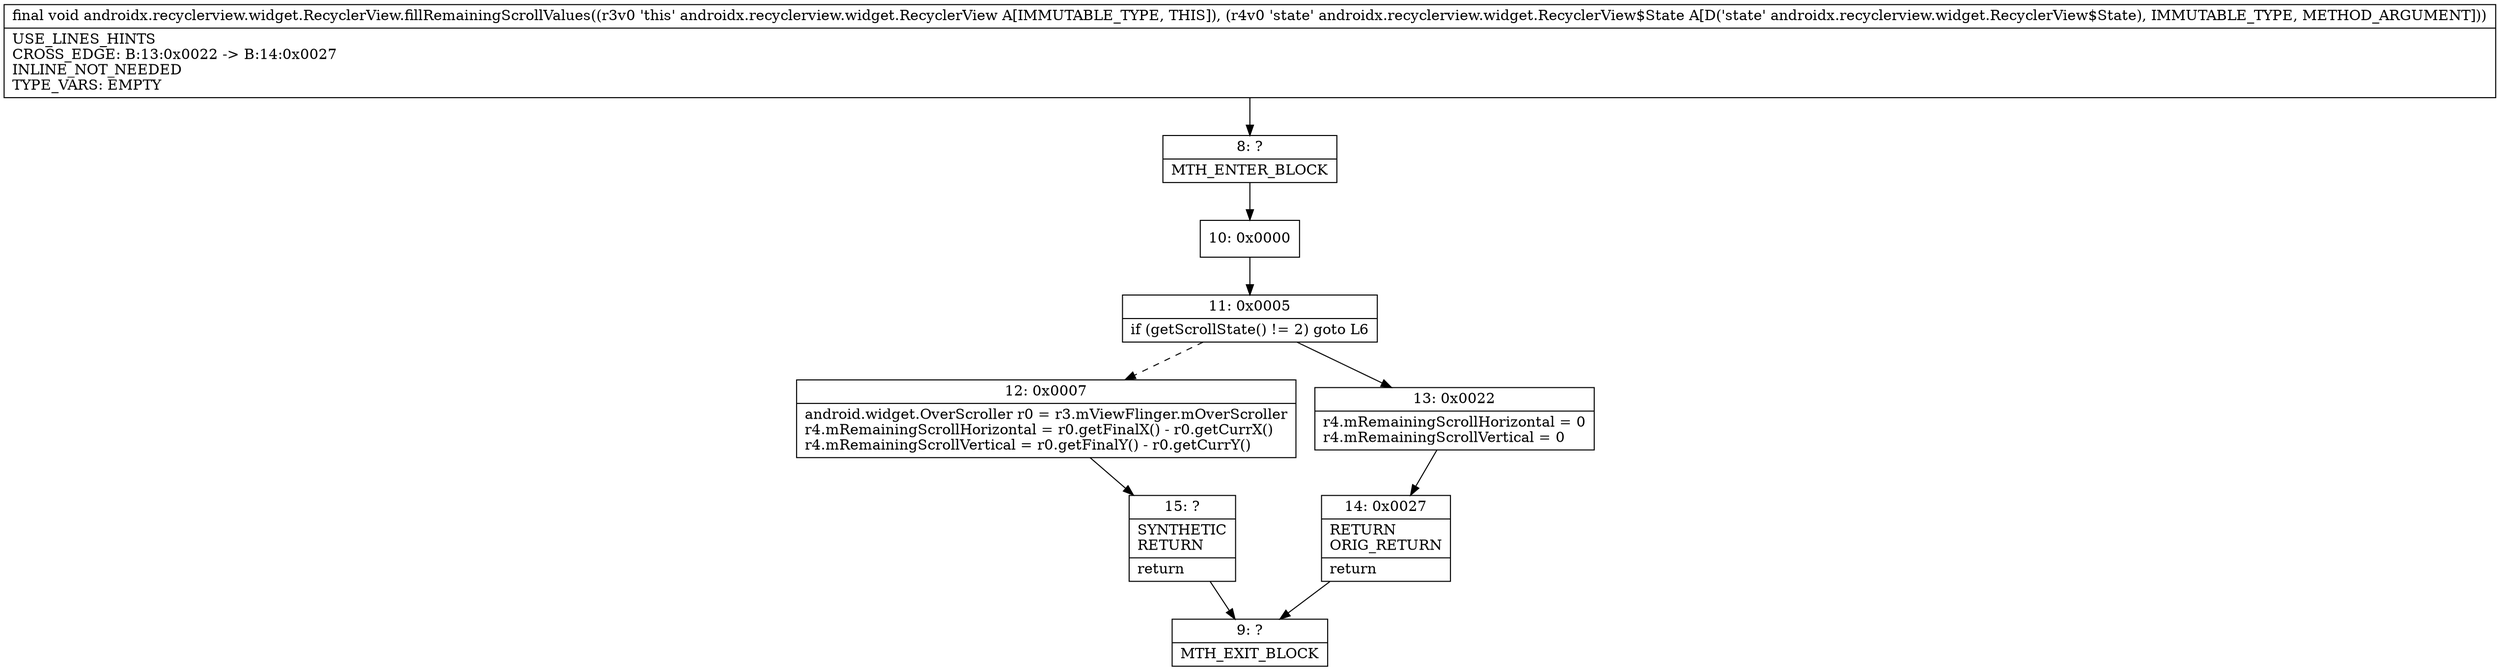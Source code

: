digraph "CFG forandroidx.recyclerview.widget.RecyclerView.fillRemainingScrollValues(Landroidx\/recyclerview\/widget\/RecyclerView$State;)V" {
Node_8 [shape=record,label="{8\:\ ?|MTH_ENTER_BLOCK\l}"];
Node_10 [shape=record,label="{10\:\ 0x0000}"];
Node_11 [shape=record,label="{11\:\ 0x0005|if (getScrollState() != 2) goto L6\l}"];
Node_12 [shape=record,label="{12\:\ 0x0007|android.widget.OverScroller r0 = r3.mViewFlinger.mOverScroller\lr4.mRemainingScrollHorizontal = r0.getFinalX() \- r0.getCurrX()\lr4.mRemainingScrollVertical = r0.getFinalY() \- r0.getCurrY()\l}"];
Node_15 [shape=record,label="{15\:\ ?|SYNTHETIC\lRETURN\l|return\l}"];
Node_9 [shape=record,label="{9\:\ ?|MTH_EXIT_BLOCK\l}"];
Node_13 [shape=record,label="{13\:\ 0x0022|r4.mRemainingScrollHorizontal = 0\lr4.mRemainingScrollVertical = 0\l}"];
Node_14 [shape=record,label="{14\:\ 0x0027|RETURN\lORIG_RETURN\l|return\l}"];
MethodNode[shape=record,label="{final void androidx.recyclerview.widget.RecyclerView.fillRemainingScrollValues((r3v0 'this' androidx.recyclerview.widget.RecyclerView A[IMMUTABLE_TYPE, THIS]), (r4v0 'state' androidx.recyclerview.widget.RecyclerView$State A[D('state' androidx.recyclerview.widget.RecyclerView$State), IMMUTABLE_TYPE, METHOD_ARGUMENT]))  | USE_LINES_HINTS\lCROSS_EDGE: B:13:0x0022 \-\> B:14:0x0027\lINLINE_NOT_NEEDED\lTYPE_VARS: EMPTY\l}"];
MethodNode -> Node_8;Node_8 -> Node_10;
Node_10 -> Node_11;
Node_11 -> Node_12[style=dashed];
Node_11 -> Node_13;
Node_12 -> Node_15;
Node_15 -> Node_9;
Node_13 -> Node_14;
Node_14 -> Node_9;
}

